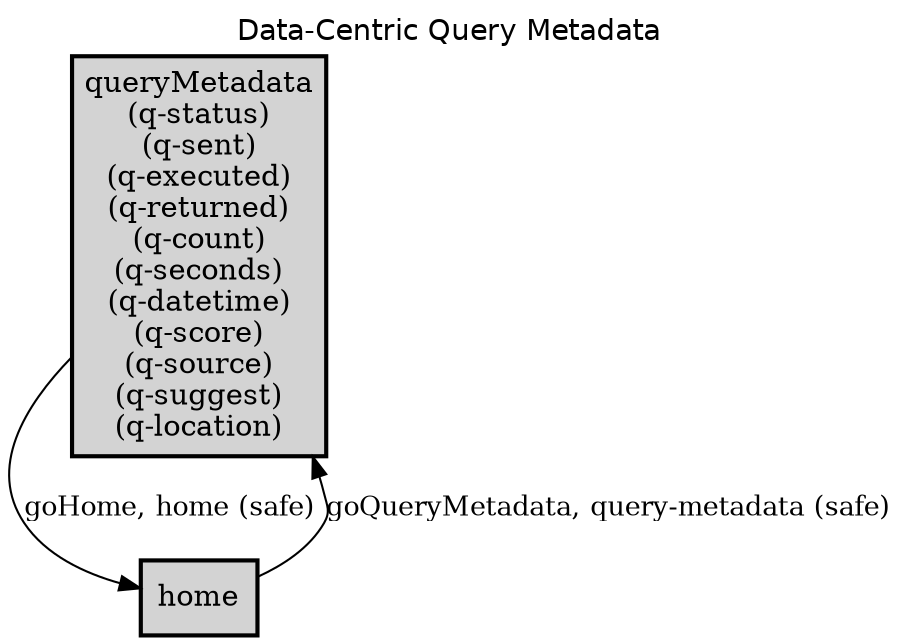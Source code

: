 digraph application_state_diagram {
  graph [
    labelloc="t";
    fontname="Helvetica"
    label="Data-Centric Query Metadata";
    URL="index.html" target="_parent"
  ];
  node [shape = box, style = "bold,filled" fillcolor="lightgray"];

    queryMetadata [margin=0.02, label=<<table cellspacing="0" cellpadding="5" border="0"><tr><td>queryMetadata<br />(q-status)<br />(q-sent)<br />(q-executed)<br />(q-returned)<br />(q-count)<br />(q-seconds)<br />(q-datetime)<br />(q-score)<br />(q-source)<br />(q-suggest)<br />(q-location)<br /></td></tr></table>>,shape=box URL="docs/semantic.queryMetadata.html" target="_parent"]

    home -> queryMetadata [label = <goQueryMetadata, query-metadata (safe)> URL="docs/safe.goQueryMetadata.html" target="_parent" fontsize=13];
    queryMetadata -> home [label = <goHome, home (safe)> URL="docs/safe.goHome.html" target="_parent" fontsize=13];

    home [label = <home> URL="docs/semantic.home.html" target="_parent"]

}